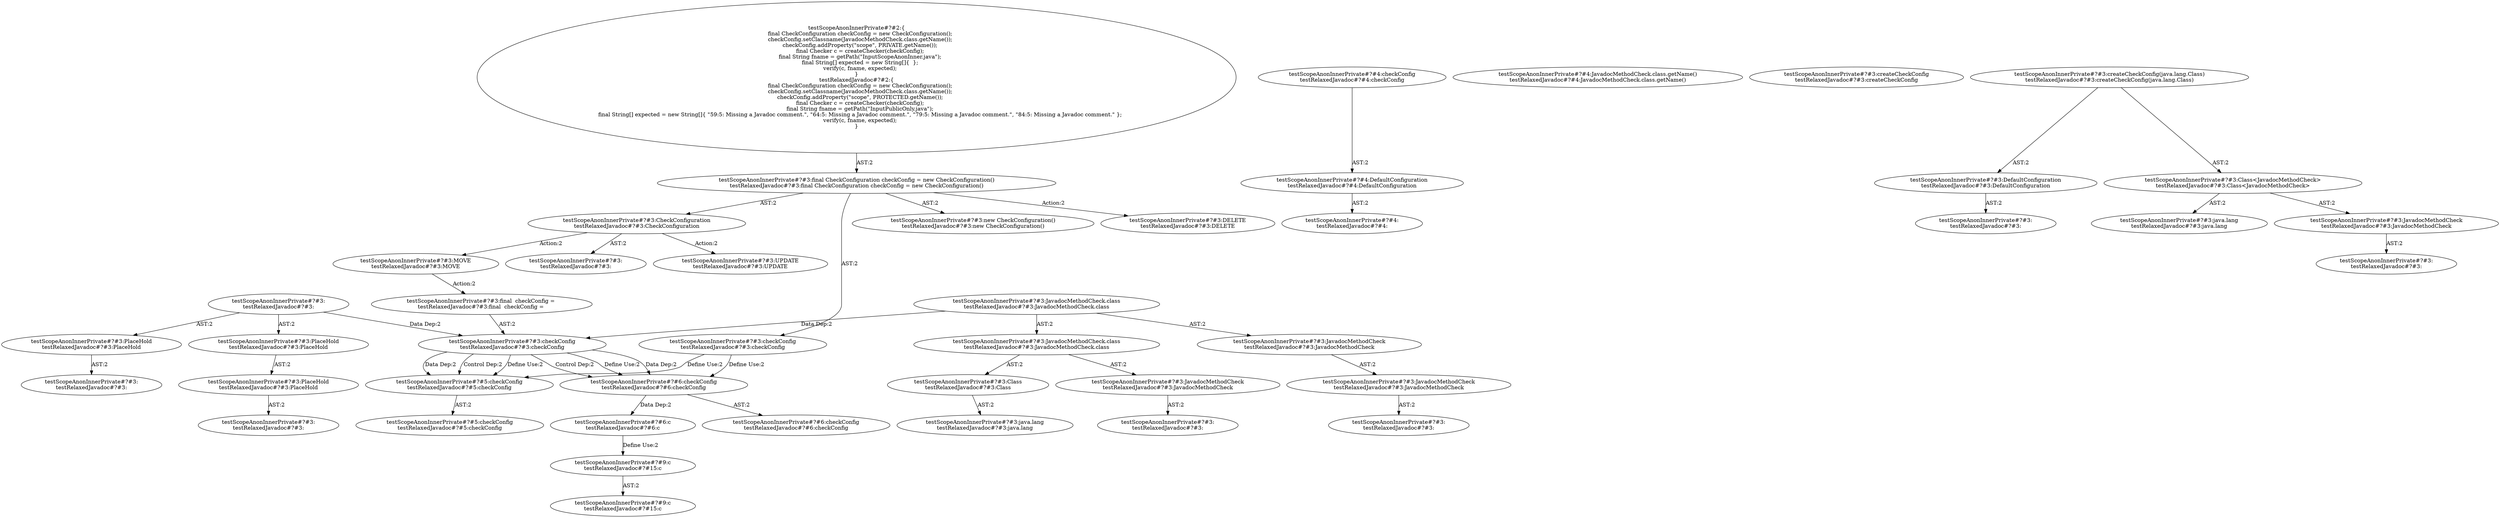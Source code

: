 digraph "Pattern" {
0 [label="testScopeAnonInnerPrivate#?#3:UPDATE
testRelaxedJavadoc#?#3:UPDATE" shape=ellipse]
1 [label="testScopeAnonInnerPrivate#?#3:CheckConfiguration
testRelaxedJavadoc#?#3:CheckConfiguration" shape=ellipse]
2 [label="testScopeAnonInnerPrivate#?#3:final CheckConfiguration checkConfig = new CheckConfiguration()
testRelaxedJavadoc#?#3:final CheckConfiguration checkConfig = new CheckConfiguration()" shape=ellipse]
3 [label="testScopeAnonInnerPrivate#?#2:\{
    final CheckConfiguration checkConfig = new CheckConfiguration();
    checkConfig.setClassname(JavadocMethodCheck.class.getName());
    checkConfig.addProperty(\"scope\", PRIVATE.getName());
    final Checker c = createChecker(checkConfig);
    final String fname = getPath(\"InputScopeAnonInner.java\");
    final String[] expected = new String[]\{  \};
    verify(c, fname, expected);
\}
testRelaxedJavadoc#?#2:\{
    final CheckConfiguration checkConfig = new CheckConfiguration();
    checkConfig.setClassname(JavadocMethodCheck.class.getName());
    checkConfig.addProperty(\"scope\", PROTECTED.getName());
    final Checker c = createChecker(checkConfig);
    final String fname = getPath(\"InputPublicOnly.java\");
    final String[] expected = new String[]\{ \"59:5: Missing a Javadoc comment.\", \"64:5: Missing a Javadoc comment.\", \"79:5: Missing a Javadoc comment.\", \"84:5: Missing a Javadoc comment.\" \};
    verify(c, fname, expected);
\}" shape=ellipse]
4 [label="testScopeAnonInnerPrivate#?#3:checkConfig
testRelaxedJavadoc#?#3:checkConfig" shape=ellipse]
5 [label="testScopeAnonInnerPrivate#?#3:new CheckConfiguration()
testRelaxedJavadoc#?#3:new CheckConfiguration()" shape=ellipse]
6 [label="testScopeAnonInnerPrivate#?#3:DELETE
testRelaxedJavadoc#?#3:DELETE" shape=ellipse]
7 [label="testScopeAnonInnerPrivate#?#3:
testRelaxedJavadoc#?#3:" shape=ellipse]
8 [label="testScopeAnonInnerPrivate#?#3:MOVE
testRelaxedJavadoc#?#3:MOVE" shape=ellipse]
9 [label="testScopeAnonInnerPrivate#?#3:final  checkConfig = 
testRelaxedJavadoc#?#3:final  checkConfig = " shape=ellipse]
10 [label="testScopeAnonInnerPrivate#?#3:checkConfig
testRelaxedJavadoc#?#3:checkConfig" shape=ellipse]
11 [label="testScopeAnonInnerPrivate#?#5:checkConfig
testRelaxedJavadoc#?#5:checkConfig" shape=ellipse]
12 [label="testScopeAnonInnerPrivate#?#4:checkConfig
testRelaxedJavadoc#?#4:checkConfig" shape=ellipse]
13 [label="testScopeAnonInnerPrivate#?#4:DefaultConfiguration
testRelaxedJavadoc#?#4:DefaultConfiguration" shape=ellipse]
14 [label="testScopeAnonInnerPrivate#?#4:
testRelaxedJavadoc#?#4:" shape=ellipse]
15 [label="testScopeAnonInnerPrivate#?#6:checkConfig
testRelaxedJavadoc#?#6:checkConfig" shape=ellipse]
16 [label="testScopeAnonInnerPrivate#?#6:checkConfig
testRelaxedJavadoc#?#6:checkConfig" shape=ellipse]
17 [label="testScopeAnonInnerPrivate#?#9:c
testRelaxedJavadoc#?#15:c" shape=ellipse]
18 [label="testScopeAnonInnerPrivate#?#9:c
testRelaxedJavadoc#?#15:c" shape=ellipse]
19 [label="testScopeAnonInnerPrivate#?#5:checkConfig
testRelaxedJavadoc#?#5:checkConfig" shape=ellipse]
20 [label="testScopeAnonInnerPrivate#?#6:c
testRelaxedJavadoc#?#6:c" shape=ellipse]
21 [label="testScopeAnonInnerPrivate#?#4:JavadocMethodCheck.class.getName()
testRelaxedJavadoc#?#4:JavadocMethodCheck.class.getName()" shape=ellipse]
22 [label="testScopeAnonInnerPrivate#?#3:createCheckConfig
testRelaxedJavadoc#?#3:createCheckConfig" shape=ellipse]
23 [label="testScopeAnonInnerPrivate#?#3:
testRelaxedJavadoc#?#3:" shape=ellipse]
24 [label="testScopeAnonInnerPrivate#?#3:PlaceHold
testRelaxedJavadoc#?#3:PlaceHold" shape=ellipse]
25 [label="testScopeAnonInnerPrivate#?#3:
testRelaxedJavadoc#?#3:" shape=ellipse]
26 [label="testScopeAnonInnerPrivate#?#3:PlaceHold
testRelaxedJavadoc#?#3:PlaceHold" shape=ellipse]
27 [label="testScopeAnonInnerPrivate#?#3:PlaceHold
testRelaxedJavadoc#?#3:PlaceHold" shape=ellipse]
28 [label="testScopeAnonInnerPrivate#?#3:
testRelaxedJavadoc#?#3:" shape=ellipse]
29 [label="testScopeAnonInnerPrivate#?#3:createCheckConfig(java.lang.Class)
testRelaxedJavadoc#?#3:createCheckConfig(java.lang.Class)" shape=ellipse]
30 [label="testScopeAnonInnerPrivate#?#3:DefaultConfiguration
testRelaxedJavadoc#?#3:DefaultConfiguration" shape=ellipse]
31 [label="testScopeAnonInnerPrivate#?#3:
testRelaxedJavadoc#?#3:" shape=ellipse]
32 [label="testScopeAnonInnerPrivate#?#3:Class<JavadocMethodCheck>
testRelaxedJavadoc#?#3:Class<JavadocMethodCheck>" shape=ellipse]
33 [label="testScopeAnonInnerPrivate#?#3:java.lang
testRelaxedJavadoc#?#3:java.lang" shape=ellipse]
34 [label="testScopeAnonInnerPrivate#?#3:JavadocMethodCheck
testRelaxedJavadoc#?#3:JavadocMethodCheck" shape=ellipse]
35 [label="testScopeAnonInnerPrivate#?#3:
testRelaxedJavadoc#?#3:" shape=ellipse]
36 [label="testScopeAnonInnerPrivate#?#3:JavadocMethodCheck.class
testRelaxedJavadoc#?#3:JavadocMethodCheck.class" shape=ellipse]
37 [label="testScopeAnonInnerPrivate#?#3:JavadocMethodCheck
testRelaxedJavadoc#?#3:JavadocMethodCheck" shape=ellipse]
38 [label="testScopeAnonInnerPrivate#?#3:JavadocMethodCheck
testRelaxedJavadoc#?#3:JavadocMethodCheck" shape=ellipse]
39 [label="testScopeAnonInnerPrivate#?#3:
testRelaxedJavadoc#?#3:" shape=ellipse]
40 [label="testScopeAnonInnerPrivate#?#3:JavadocMethodCheck.class
testRelaxedJavadoc#?#3:JavadocMethodCheck.class" shape=ellipse]
41 [label="testScopeAnonInnerPrivate#?#3:JavadocMethodCheck
testRelaxedJavadoc#?#3:JavadocMethodCheck" shape=ellipse]
42 [label="testScopeAnonInnerPrivate#?#3:
testRelaxedJavadoc#?#3:" shape=ellipse]
43 [label="testScopeAnonInnerPrivate#?#3:Class
testRelaxedJavadoc#?#3:Class" shape=ellipse]
44 [label="testScopeAnonInnerPrivate#?#3:java.lang
testRelaxedJavadoc#?#3:java.lang" shape=ellipse]
1 -> 0 [label="Action:2"];
1 -> 7 [label="AST:2"];
1 -> 8 [label="Action:2"];
2 -> 1 [label="AST:2"];
2 -> 4 [label="AST:2"];
2 -> 5 [label="AST:2"];
2 -> 6 [label="Action:2"];
3 -> 2 [label="AST:2"];
4 -> 11 [label="Define Use:2"];
4 -> 15 [label="Define Use:2"];
8 -> 9 [label="Action:2"];
9 -> 10 [label="AST:2"];
10 -> 11 [label="Define Use:2"];
10 -> 11 [label="Data Dep:2"];
10 -> 11 [label="Control Dep:2"];
10 -> 15 [label="Define Use:2"];
10 -> 15 [label="Data Dep:2"];
10 -> 15 [label="Control Dep:2"];
11 -> 19 [label="AST:2"];
12 -> 13 [label="AST:2"];
13 -> 14 [label="AST:2"];
15 -> 16 [label="AST:2"];
15 -> 20 [label="Data Dep:2"];
17 -> 18 [label="AST:2"];
20 -> 17 [label="Define Use:2"];
23 -> 10 [label="Data Dep:2"];
23 -> 24 [label="AST:2"];
23 -> 26 [label="AST:2"];
24 -> 25 [label="AST:2"];
26 -> 27 [label="AST:2"];
27 -> 28 [label="AST:2"];
29 -> 30 [label="AST:2"];
29 -> 32 [label="AST:2"];
30 -> 31 [label="AST:2"];
32 -> 33 [label="AST:2"];
32 -> 34 [label="AST:2"];
34 -> 35 [label="AST:2"];
36 -> 10 [label="Data Dep:2"];
36 -> 37 [label="AST:2"];
36 -> 40 [label="AST:2"];
37 -> 38 [label="AST:2"];
38 -> 39 [label="AST:2"];
40 -> 41 [label="AST:2"];
40 -> 43 [label="AST:2"];
41 -> 42 [label="AST:2"];
43 -> 44 [label="AST:2"];
}